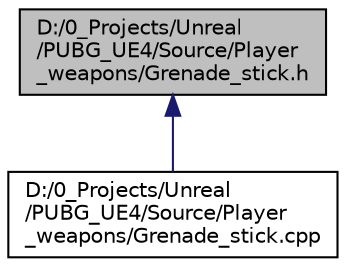 digraph "D:/0_Projects/Unreal/PUBG_UE4/Source/Player_weapons/Grenade_stick.h"
{
 // LATEX_PDF_SIZE
  edge [fontname="Helvetica",fontsize="10",labelfontname="Helvetica",labelfontsize="10"];
  node [fontname="Helvetica",fontsize="10",shape=record];
  Node1 [label="D:/0_Projects/Unreal\l/PUBG_UE4/Source/Player\l_weapons/Grenade_stick.h",height=0.2,width=0.4,color="black", fillcolor="grey75", style="filled", fontcolor="black",tooltip=" "];
  Node1 -> Node2 [dir="back",color="midnightblue",fontsize="10",style="solid"];
  Node2 [label="D:/0_Projects/Unreal\l/PUBG_UE4/Source/Player\l_weapons/Grenade_stick.cpp",height=0.2,width=0.4,color="black", fillcolor="white", style="filled",URL="$_grenade__stick_8cpp.html",tooltip=" "];
}
